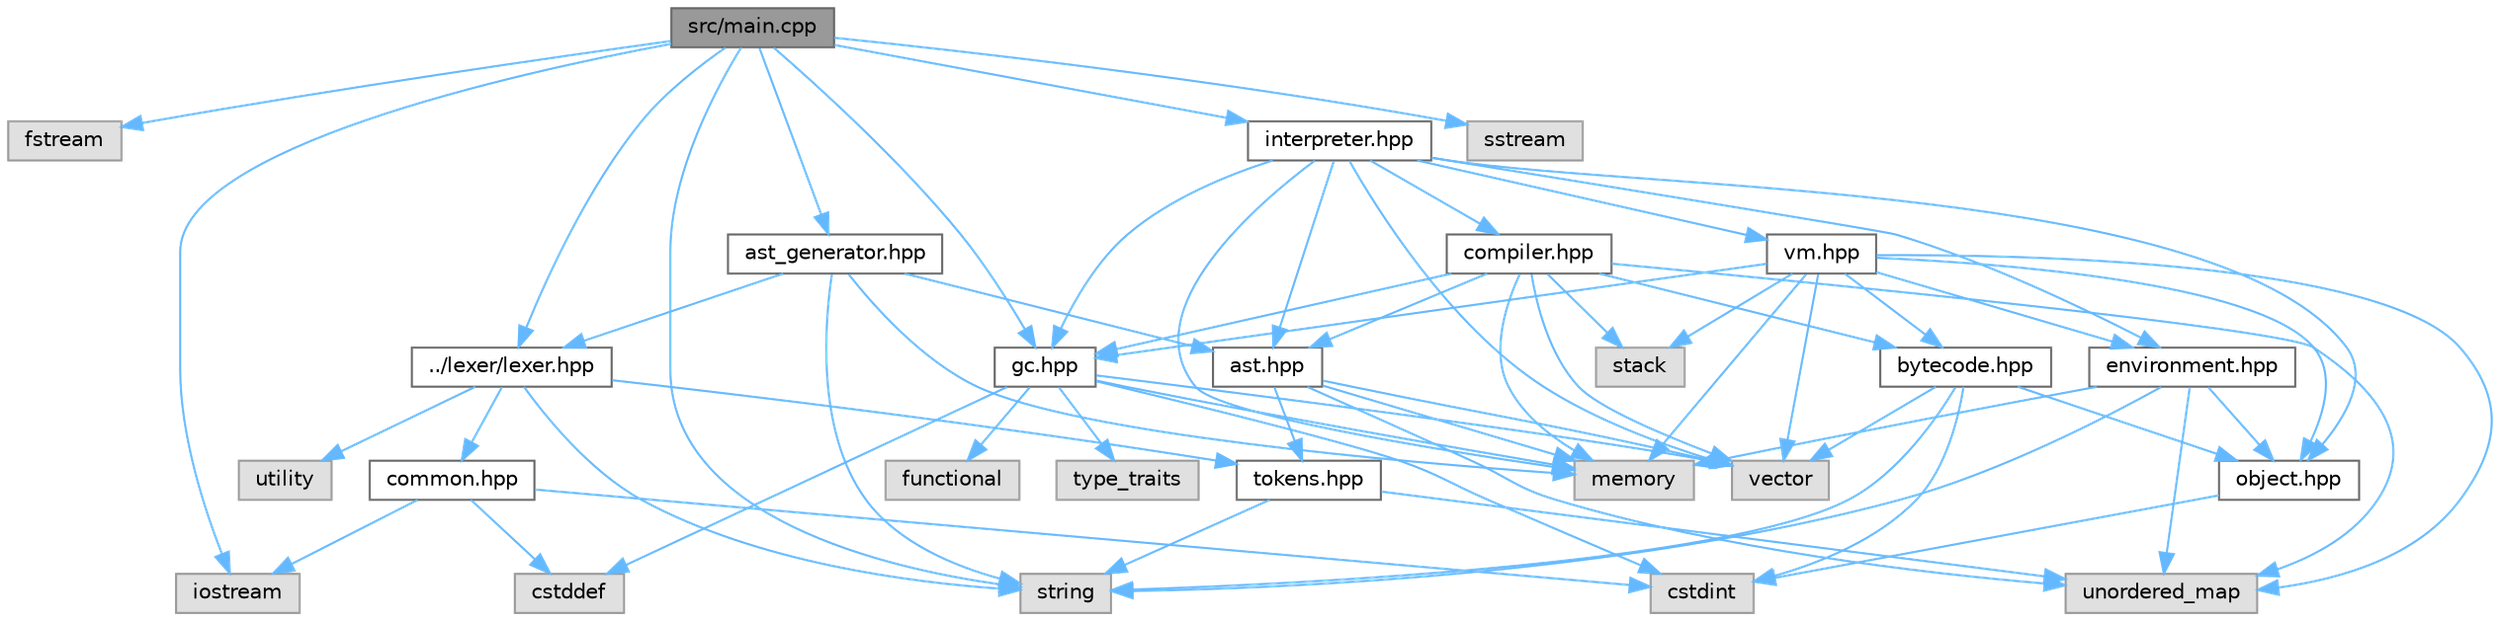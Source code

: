 digraph "src/main.cpp"
{
 // LATEX_PDF_SIZE
  bgcolor="transparent";
  edge [fontname=Helvetica,fontsize=10,labelfontname=Helvetica,labelfontsize=10];
  node [fontname=Helvetica,fontsize=10,shape=box,height=0.2,width=0.4];
  Node1 [id="Node000001",label="src/main.cpp",height=0.2,width=0.4,color="gray40", fillcolor="grey60", style="filled", fontcolor="black",tooltip="Main entry point for the PEBBL language interpreter."];
  Node1 -> Node2 [id="edge1_Node000001_Node000002",color="steelblue1",style="solid",tooltip=" "];
  Node2 [id="Node000002",label="fstream",height=0.2,width=0.4,color="grey60", fillcolor="#E0E0E0", style="filled",tooltip=" "];
  Node1 -> Node3 [id="edge2_Node000001_Node000003",color="steelblue1",style="solid",tooltip=" "];
  Node3 [id="Node000003",label="iostream",height=0.2,width=0.4,color="grey60", fillcolor="#E0E0E0", style="filled",tooltip=" "];
  Node1 -> Node4 [id="edge3_Node000001_Node000004",color="steelblue1",style="solid",tooltip=" "];
  Node4 [id="Node000004",label="sstream",height=0.2,width=0.4,color="grey60", fillcolor="#E0E0E0", style="filled",tooltip=" "];
  Node1 -> Node5 [id="edge4_Node000001_Node000005",color="steelblue1",style="solid",tooltip=" "];
  Node5 [id="Node000005",label="string",height=0.2,width=0.4,color="grey60", fillcolor="#E0E0E0", style="filled",tooltip=" "];
  Node1 -> Node6 [id="edge5_Node000001_Node000006",color="steelblue1",style="solid",tooltip=" "];
  Node6 [id="Node000006",label="ast_generator.hpp",height=0.2,width=0.4,color="grey40", fillcolor="white", style="filled",URL="$ast__generator_8hpp.html",tooltip="Recursive descent parser for generating Abstract Syntax Trees from tokens."];
  Node6 -> Node7 [id="edge6_Node000006_Node000007",color="steelblue1",style="solid",tooltip=" "];
  Node7 [id="Node000007",label="memory",height=0.2,width=0.4,color="grey60", fillcolor="#E0E0E0", style="filled",tooltip=" "];
  Node6 -> Node5 [id="edge7_Node000006_Node000005",color="steelblue1",style="solid",tooltip=" "];
  Node6 -> Node8 [id="edge8_Node000006_Node000008",color="steelblue1",style="solid",tooltip=" "];
  Node8 [id="Node000008",label="../lexer/lexer.hpp",height=0.2,width=0.4,color="grey40", fillcolor="white", style="filled",URL="$lexer_8hpp.html",tooltip="Lexical analyzer for tokenizing PEBBL source code."];
  Node8 -> Node5 [id="edge9_Node000008_Node000005",color="steelblue1",style="solid",tooltip=" "];
  Node8 -> Node9 [id="edge10_Node000008_Node000009",color="steelblue1",style="solid",tooltip=" "];
  Node9 [id="Node000009",label="utility",height=0.2,width=0.4,color="grey60", fillcolor="#E0E0E0", style="filled",tooltip=" "];
  Node8 -> Node10 [id="edge11_Node000008_Node000010",color="steelblue1",style="solid",tooltip=" "];
  Node10 [id="Node000010",label="common.hpp",height=0.2,width=0.4,color="grey40", fillcolor="white", style="filled",URL="$common_8hpp.html",tooltip="Common definitions and utilities used throughout the PEBBL project."];
  Node10 -> Node11 [id="edge12_Node000010_Node000011",color="steelblue1",style="solid",tooltip=" "];
  Node11 [id="Node000011",label="cstddef",height=0.2,width=0.4,color="grey60", fillcolor="#E0E0E0", style="filled",tooltip=" "];
  Node10 -> Node12 [id="edge13_Node000010_Node000012",color="steelblue1",style="solid",tooltip=" "];
  Node12 [id="Node000012",label="cstdint",height=0.2,width=0.4,color="grey60", fillcolor="#E0E0E0", style="filled",tooltip=" "];
  Node10 -> Node3 [id="edge14_Node000010_Node000003",color="steelblue1",style="solid",tooltip=" "];
  Node8 -> Node13 [id="edge15_Node000008_Node000013",color="steelblue1",style="solid",tooltip=" "];
  Node13 [id="Node000013",label="tokens.hpp",height=0.2,width=0.4,color="grey40", fillcolor="white", style="filled",URL="$tokens_8hpp.html",tooltip="Token definitions and utilities for the PEBBL lexer."];
  Node13 -> Node5 [id="edge16_Node000013_Node000005",color="steelblue1",style="solid",tooltip=" "];
  Node13 -> Node14 [id="edge17_Node000013_Node000014",color="steelblue1",style="solid",tooltip=" "];
  Node14 [id="Node000014",label="unordered_map",height=0.2,width=0.4,color="grey60", fillcolor="#E0E0E0", style="filled",tooltip=" "];
  Node6 -> Node15 [id="edge18_Node000006_Node000015",color="steelblue1",style="solid",tooltip=" "];
  Node15 [id="Node000015",label="ast.hpp",height=0.2,width=0.4,color="grey40", fillcolor="white", style="filled",URL="$ast_8hpp.html",tooltip="Abstract Syntax Tree node definitions for the PEBBL language."];
  Node15 -> Node7 [id="edge19_Node000015_Node000007",color="steelblue1",style="solid",tooltip=" "];
  Node15 -> Node14 [id="edge20_Node000015_Node000014",color="steelblue1",style="solid",tooltip=" "];
  Node15 -> Node16 [id="edge21_Node000015_Node000016",color="steelblue1",style="solid",tooltip=" "];
  Node16 [id="Node000016",label="vector",height=0.2,width=0.4,color="grey60", fillcolor="#E0E0E0", style="filled",tooltip=" "];
  Node15 -> Node13 [id="edge22_Node000015_Node000013",color="steelblue1",style="solid",tooltip=" "];
  Node1 -> Node17 [id="edge23_Node000001_Node000017",color="steelblue1",style="solid",tooltip=" "];
  Node17 [id="Node000017",label="gc.hpp",height=0.2,width=0.4,color="grey40", fillcolor="white", style="filled",URL="$gc_8hpp.html",tooltip="Garbage collection system for the PEBBL runtime."];
  Node17 -> Node11 [id="edge24_Node000017_Node000011",color="steelblue1",style="solid",tooltip=" "];
  Node17 -> Node12 [id="edge25_Node000017_Node000012",color="steelblue1",style="solid",tooltip=" "];
  Node17 -> Node18 [id="edge26_Node000017_Node000018",color="steelblue1",style="solid",tooltip=" "];
  Node18 [id="Node000018",label="functional",height=0.2,width=0.4,color="grey60", fillcolor="#E0E0E0", style="filled",tooltip=" "];
  Node17 -> Node7 [id="edge27_Node000017_Node000007",color="steelblue1",style="solid",tooltip=" "];
  Node17 -> Node19 [id="edge28_Node000017_Node000019",color="steelblue1",style="solid",tooltip=" "];
  Node19 [id="Node000019",label="type_traits",height=0.2,width=0.4,color="grey60", fillcolor="#E0E0E0", style="filled",tooltip=" "];
  Node17 -> Node16 [id="edge29_Node000017_Node000016",color="steelblue1",style="solid",tooltip=" "];
  Node1 -> Node20 [id="edge30_Node000001_Node000020",color="steelblue1",style="solid",tooltip=" "];
  Node20 [id="Node000020",label="interpreter.hpp",height=0.2,width=0.4,color="grey40", fillcolor="white", style="filled",URL="$interpreter_8hpp.html",tooltip="Main interpreter/evaluator for executing PEBBL AST."];
  Node20 -> Node7 [id="edge31_Node000020_Node000007",color="steelblue1",style="solid",tooltip=" "];
  Node20 -> Node16 [id="edge32_Node000020_Node000016",color="steelblue1",style="solid",tooltip=" "];
  Node20 -> Node15 [id="edge33_Node000020_Node000015",color="steelblue1",style="solid",tooltip=" "];
  Node20 -> Node21 [id="edge34_Node000020_Node000021",color="steelblue1",style="solid",tooltip=" "];
  Node21 [id="Node000021",label="environment.hpp",height=0.2,width=0.4,color="grey40", fillcolor="white", style="filled",URL="$environment_8hpp.html",tooltip="Environment system for variable storage and scope management."];
  Node21 -> Node7 [id="edge35_Node000021_Node000007",color="steelblue1",style="solid",tooltip=" "];
  Node21 -> Node5 [id="edge36_Node000021_Node000005",color="steelblue1",style="solid",tooltip=" "];
  Node21 -> Node14 [id="edge37_Node000021_Node000014",color="steelblue1",style="solid",tooltip=" "];
  Node21 -> Node22 [id="edge38_Node000021_Node000022",color="steelblue1",style="solid",tooltip=" "];
  Node22 [id="Node000022",label="object.hpp",height=0.2,width=0.4,color="grey40", fillcolor="white", style="filled",URL="$object_8hpp.html",tooltip="Runtime object system using NaN-boxing for efficient value representation."];
  Node22 -> Node12 [id="edge39_Node000022_Node000012",color="steelblue1",style="solid",tooltip=" "];
  Node20 -> Node17 [id="edge40_Node000020_Node000017",color="steelblue1",style="solid",tooltip=" "];
  Node20 -> Node22 [id="edge41_Node000020_Node000022",color="steelblue1",style="solid",tooltip=" "];
  Node20 -> Node23 [id="edge42_Node000020_Node000023",color="steelblue1",style="solid",tooltip=" "];
  Node23 [id="Node000023",label="compiler.hpp",height=0.2,width=0.4,color="grey40", fillcolor="white", style="filled",URL="$compiler_8hpp.html",tooltip="AST to bytecode compiler for the PEBBL language."];
  Node23 -> Node7 [id="edge43_Node000023_Node000007",color="steelblue1",style="solid",tooltip=" "];
  Node23 -> Node14 [id="edge44_Node000023_Node000014",color="steelblue1",style="solid",tooltip=" "];
  Node23 -> Node16 [id="edge45_Node000023_Node000016",color="steelblue1",style="solid",tooltip=" "];
  Node23 -> Node24 [id="edge46_Node000023_Node000024",color="steelblue1",style="solid",tooltip=" "];
  Node24 [id="Node000024",label="stack",height=0.2,width=0.4,color="grey60", fillcolor="#E0E0E0", style="filled",tooltip=" "];
  Node23 -> Node25 [id="edge47_Node000023_Node000025",color="steelblue1",style="solid",tooltip=" "];
  Node25 [id="Node000025",label="bytecode.hpp",height=0.2,width=0.4,color="grey40", fillcolor="white", style="filled",URL="$bytecode_8hpp.html",tooltip="Bytecode instruction definitions and data structures for the PEBBL virtual machine."];
  Node25 -> Node12 [id="edge48_Node000025_Node000012",color="steelblue1",style="solid",tooltip=" "];
  Node25 -> Node16 [id="edge49_Node000025_Node000016",color="steelblue1",style="solid",tooltip=" "];
  Node25 -> Node5 [id="edge50_Node000025_Node000005",color="steelblue1",style="solid",tooltip=" "];
  Node25 -> Node22 [id="edge51_Node000025_Node000022",color="steelblue1",style="solid",tooltip=" "];
  Node23 -> Node15 [id="edge52_Node000023_Node000015",color="steelblue1",style="solid",tooltip=" "];
  Node23 -> Node17 [id="edge53_Node000023_Node000017",color="steelblue1",style="solid",tooltip=" "];
  Node20 -> Node26 [id="edge54_Node000020_Node000026",color="steelblue1",style="solid",tooltip=" "];
  Node26 [id="Node000026",label="vm.hpp",height=0.2,width=0.4,color="grey40", fillcolor="white", style="filled",URL="$vm_8hpp.html",tooltip="Virtual machine for executing PEBBL bytecode."];
  Node26 -> Node16 [id="edge55_Node000026_Node000016",color="steelblue1",style="solid",tooltip=" "];
  Node26 -> Node7 [id="edge56_Node000026_Node000007",color="steelblue1",style="solid",tooltip=" "];
  Node26 -> Node24 [id="edge57_Node000026_Node000024",color="steelblue1",style="solid",tooltip=" "];
  Node26 -> Node14 [id="edge58_Node000026_Node000014",color="steelblue1",style="solid",tooltip=" "];
  Node26 -> Node25 [id="edge59_Node000026_Node000025",color="steelblue1",style="solid",tooltip=" "];
  Node26 -> Node22 [id="edge60_Node000026_Node000022",color="steelblue1",style="solid",tooltip=" "];
  Node26 -> Node21 [id="edge61_Node000026_Node000021",color="steelblue1",style="solid",tooltip=" "];
  Node26 -> Node17 [id="edge62_Node000026_Node000017",color="steelblue1",style="solid",tooltip=" "];
  Node1 -> Node8 [id="edge63_Node000001_Node000008",color="steelblue1",style="solid",tooltip=" "];
}
